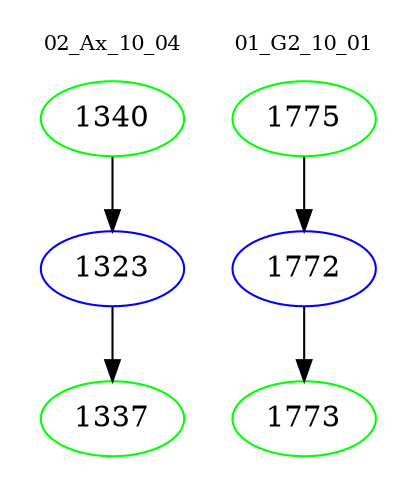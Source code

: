 digraph{
subgraph cluster_0 {
color = white
label = "02_Ax_10_04";
fontsize=10;
T0_1340 [label="1340", color="green"]
T0_1340 -> T0_1323 [color="black"]
T0_1323 [label="1323", color="blue"]
T0_1323 -> T0_1337 [color="black"]
T0_1337 [label="1337", color="green"]
}
subgraph cluster_1 {
color = white
label = "01_G2_10_01";
fontsize=10;
T1_1775 [label="1775", color="green"]
T1_1775 -> T1_1772 [color="black"]
T1_1772 [label="1772", color="blue"]
T1_1772 -> T1_1773 [color="black"]
T1_1773 [label="1773", color="green"]
}
}
